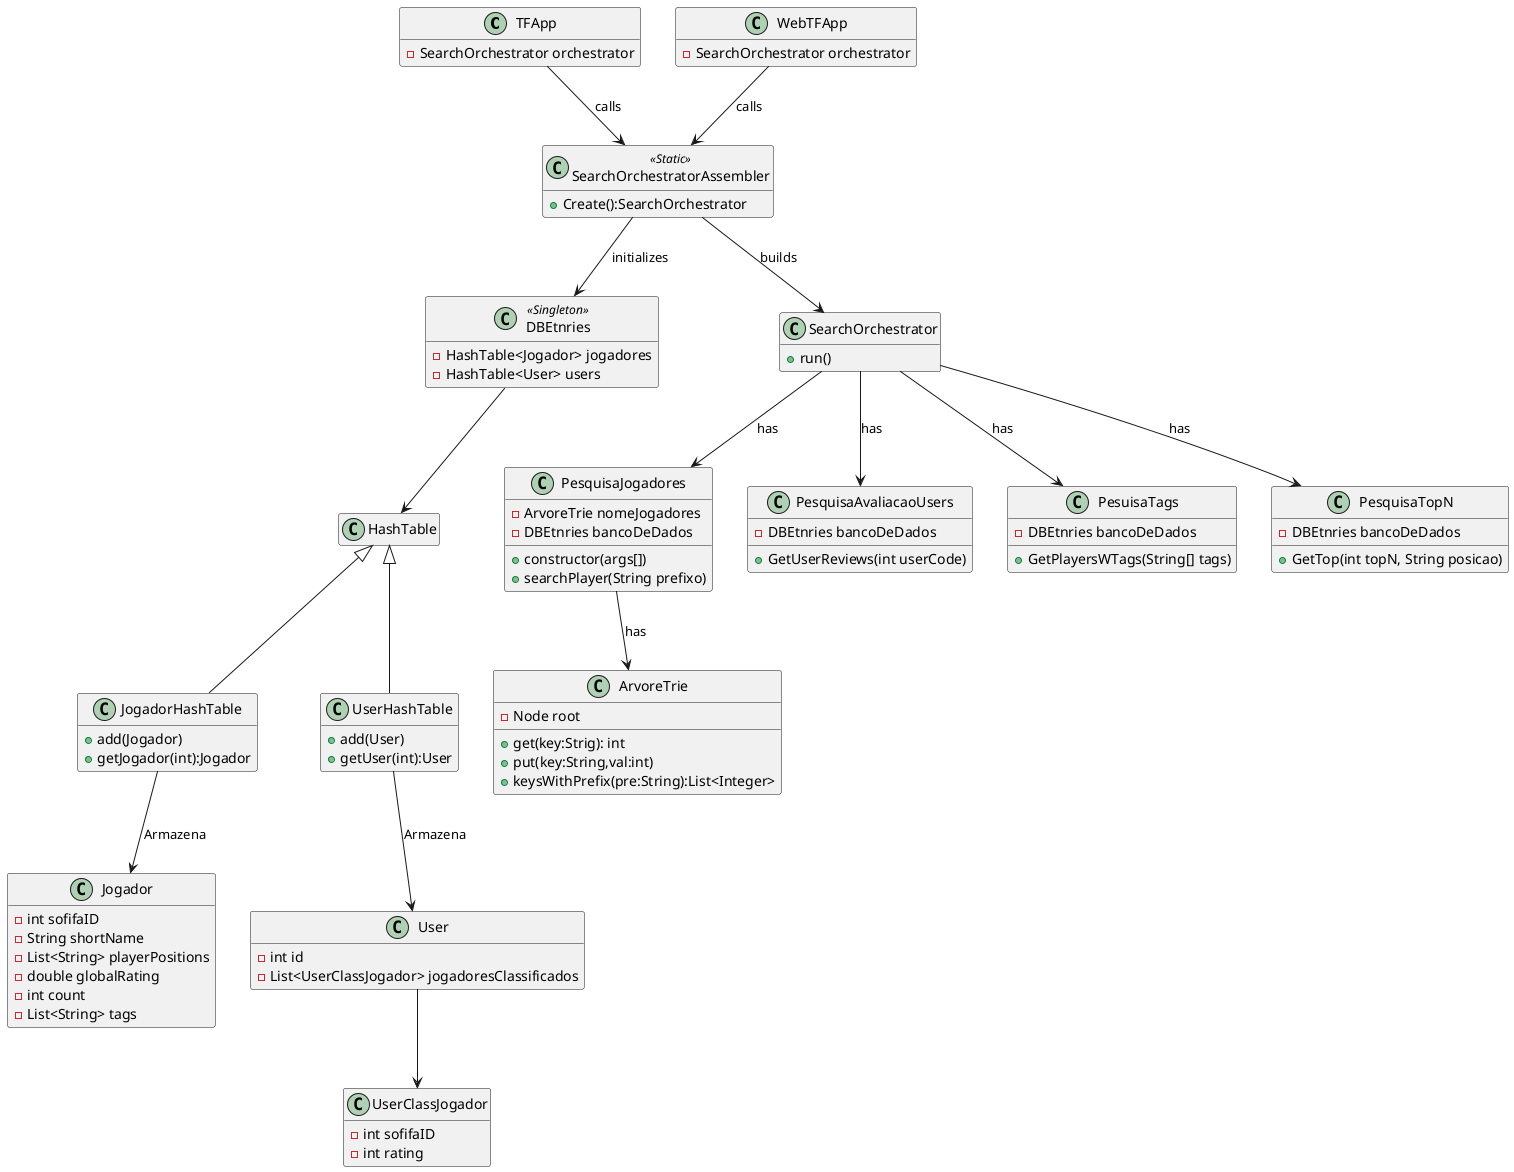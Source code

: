 @startuml classDiagram
    hide empty members

    class TFApp{
        -SearchOrchestrator orchestrator
    }
    class WebTFApp{
        -SearchOrchestrator orchestrator
    }

    class SearchOrchestratorAssembler<<Static>>{
        +Create():SearchOrchestrator
    }
    class DBEtnries<<Singleton>>{
        - HashTable<Jogador> jogadores
        - HashTable<User> users
    }

    class HashTable{

    }

    class JogadorHashTable extends HashTable{
        + add(Jogador)
        + getJogador(int):Jogador
    }

    class UserHashTable extends HashTable{
        + add(User)
        + getUser(int):User
    }

    class Jogador{
        - int sofifaID
        - String shortName
        - List<String> playerPositions
        - double globalRating
        - int count
        - List<String> tags
    }

    class UserClassJogador{
        - int sofifaID
        - int rating
    }

    class User{
        - int id
        - List<UserClassJogador> jogadoresClassificados
    }

    class SearchOrchestrator{
        +run()
    }

    class PesquisaJogadores{
        - ArvoreTrie nomeJogadores
        - DBEtnries bancoDeDados
        + constructor(args[])
        + searchPlayer(String prefixo)
    }

    Class ArvoreTrie{
        - Node root
        + get(key:Strig): int
        + put(key:String,val:int)
        + keysWithPrefix(pre:String):List<Integer>

    }

    class PesquisaAvaliacaoUsers{
        - DBEtnries bancoDeDados
        + GetUserReviews(int userCode)
    }
    class PesuisaTags{
        - DBEtnries bancoDeDados
        + GetPlayersWTags(String[] tags)
    }
    class PesquisaTopN{
        - DBEtnries bancoDeDados
        + GetTop(int topN, String posicao)
    }
    
    SearchOrchestratorAssembler --> SearchOrchestrator:builds
    WebTFApp --> SearchOrchestratorAssembler:calls
    TFApp --> SearchOrchestratorAssembler:calls
    SearchOrchestratorAssembler --> DBEtnries: initializes
    SearchOrchestrator --> PesquisaJogadores:has
    SearchOrchestrator --> PesuisaTags:has
    SearchOrchestrator --> PesquisaTopN:has
    SearchOrchestrator --> PesquisaAvaliacaoUsers:has
    PesquisaJogadores --> ArvoreTrie: has
    DBEtnries --> HashTable
    JogadorHashTable --> Jogador:Armazena
    UserHashTable --> User: Armazena
    User --> UserClassJogador
    
@enduml